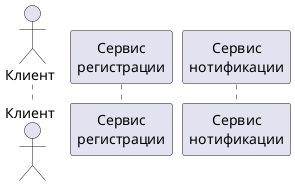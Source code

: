 @startuml name

autonumber
actor user as "Клиент"
participant svcAuth as "Сервис\nрегистрации"
participant svcNotify as "Сервис\nнотификации"



@enduml